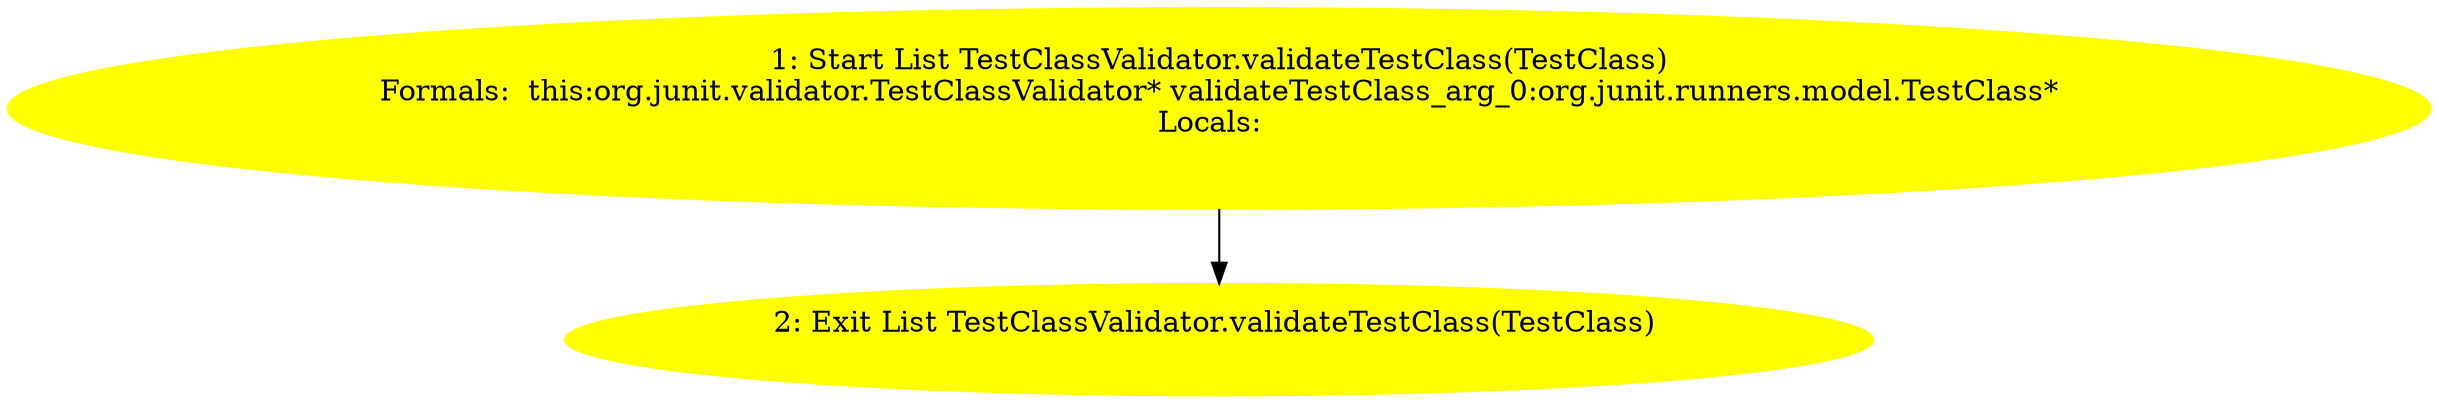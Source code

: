 /* @generated */
digraph cfg {
"org.junit.validator.TestClassValidator.validateTestClass(org.junit.runners.model.TestClass):java.uti.fcefb0ce282976ef164ae546b10f6913_1" [label="1: Start List TestClassValidator.validateTestClass(TestClass)\nFormals:  this:org.junit.validator.TestClassValidator* validateTestClass_arg_0:org.junit.runners.model.TestClass*\nLocals:  \n  " color=yellow style=filled]
	

	 "org.junit.validator.TestClassValidator.validateTestClass(org.junit.runners.model.TestClass):java.uti.fcefb0ce282976ef164ae546b10f6913_1" -> "org.junit.validator.TestClassValidator.validateTestClass(org.junit.runners.model.TestClass):java.uti.fcefb0ce282976ef164ae546b10f6913_2" ;
"org.junit.validator.TestClassValidator.validateTestClass(org.junit.runners.model.TestClass):java.uti.fcefb0ce282976ef164ae546b10f6913_2" [label="2: Exit List TestClassValidator.validateTestClass(TestClass) \n  " color=yellow style=filled]
	

}
